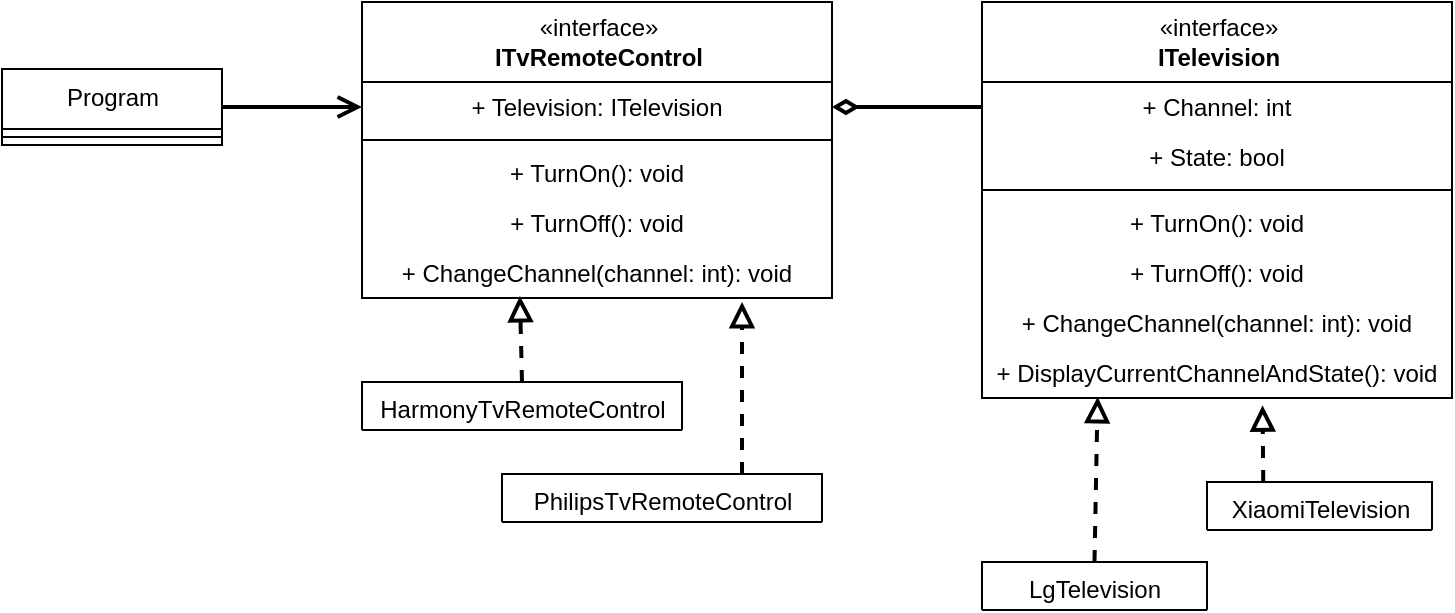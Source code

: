 <mxfile>
    <diagram id="n-HU4fG1coUEZPLs6XPE" name="Page-1">
        <mxGraphModel dx="754" dy="738" grid="1" gridSize="10" guides="1" tooltips="1" connect="1" arrows="1" fold="1" page="1" pageScale="1" pageWidth="1169" pageHeight="827" math="0" shadow="0">
            <root>
                <mxCell id="0"/>
                <mxCell id="1" parent="0"/>
                <mxCell id="7" value="&lt;span style=&quot;font-weight: 400;&quot;&gt;«interface»&lt;/span&gt;&lt;br style=&quot;font-weight: 400;&quot;&gt;ITvRemoteControl" style="swimlane;fontStyle=1;align=center;verticalAlign=middle;childLayout=stackLayout;horizontal=1;startSize=40;horizontalStack=0;resizeParent=1;resizeParentMax=0;resizeLast=0;collapsible=0;marginBottom=0;html=1;" parent="1" vertex="1">
                    <mxGeometry x="220" y="40" width="235" height="148" as="geometry"/>
                </mxCell>
                <mxCell id="73" value="+ Television: ITelevision" style="text;html=1;strokeColor=none;fillColor=none;align=center;verticalAlign=middle;spacingLeft=4;spacingRight=4;overflow=hidden;rotatable=0;points=[[0,0.5],[1,0.5]];portConstraint=eastwest;" vertex="1" parent="7">
                    <mxGeometry y="40" width="235" height="25" as="geometry"/>
                </mxCell>
                <mxCell id="72" value="" style="line;strokeWidth=1;fillColor=none;align=left;verticalAlign=middle;spacingTop=-1;spacingLeft=3;spacingRight=3;rotatable=0;labelPosition=right;points=[];portConstraint=eastwest;" vertex="1" parent="7">
                    <mxGeometry y="65" width="235" height="8" as="geometry"/>
                </mxCell>
                <mxCell id="71" value="+ TurnOn(): void" style="text;html=1;strokeColor=none;fillColor=none;align=center;verticalAlign=middle;spacingLeft=4;spacingRight=4;overflow=hidden;rotatable=0;points=[[0,0.5],[1,0.5]];portConstraint=eastwest;" vertex="1" parent="7">
                    <mxGeometry y="73" width="235" height="25" as="geometry"/>
                </mxCell>
                <mxCell id="74" value="+ TurnOff(): void" style="text;html=1;strokeColor=none;fillColor=none;align=center;verticalAlign=middle;spacingLeft=4;spacingRight=4;overflow=hidden;rotatable=0;points=[[0,0.5],[1,0.5]];portConstraint=eastwest;" vertex="1" parent="7">
                    <mxGeometry y="98" width="235" height="25" as="geometry"/>
                </mxCell>
                <mxCell id="75" value="+ ChangeChannel(channel: int): void" style="text;html=1;strokeColor=none;fillColor=none;align=center;verticalAlign=middle;spacingLeft=4;spacingRight=4;overflow=hidden;rotatable=0;points=[[0,0.5],[1,0.5]];portConstraint=eastwest;" vertex="1" parent="7">
                    <mxGeometry y="123" width="235" height="25" as="geometry"/>
                </mxCell>
                <mxCell id="25" value="Program" style="swimlane;fontStyle=0;align=center;verticalAlign=top;childLayout=stackLayout;horizontal=1;startSize=30;horizontalStack=0;resizeParent=1;resizeParentMax=0;resizeLast=0;collapsible=0;marginBottom=0;html=1;" parent="1" vertex="1">
                    <mxGeometry x="40" y="73.5" width="110" height="38" as="geometry"/>
                </mxCell>
                <mxCell id="30" value="" style="line;strokeWidth=1;fillColor=none;align=left;verticalAlign=middle;spacingTop=-1;spacingLeft=3;spacingRight=3;rotatable=0;labelPosition=right;points=[];portConstraint=eastwest;" parent="25" vertex="1">
                    <mxGeometry y="30" width="110" height="8" as="geometry"/>
                </mxCell>
                <mxCell id="36" value="" style="endArrow=open;startArrow=none;endFill=0;startFill=0;endSize=8;html=1;verticalAlign=bottom;labelBackgroundColor=none;strokeWidth=2;sketch=0;exitX=1;exitY=0.5;exitDx=0;exitDy=0;entryX=0;entryY=0.5;entryDx=0;entryDy=0;" parent="1" source="25" target="73" edge="1">
                    <mxGeometry width="160" relative="1" as="geometry">
                        <mxPoint x="170" y="90" as="sourcePoint"/>
                        <mxPoint x="253" y="89" as="targetPoint"/>
                    </mxGeometry>
                </mxCell>
                <mxCell id="37" value="HarmonyTvRemoteControl" style="swimlane;fontStyle=0;align=center;verticalAlign=top;childLayout=stackLayout;horizontal=1;startSize=30;horizontalStack=0;resizeParent=1;resizeParentMax=0;resizeLast=0;collapsible=0;marginBottom=0;html=1;" parent="1" vertex="1">
                    <mxGeometry x="220" y="230" width="160" height="24" as="geometry"/>
                </mxCell>
                <mxCell id="62" value="" style="endArrow=block;startArrow=none;endFill=0;startFill=0;endSize=8;html=1;verticalAlign=bottom;dashed=1;labelBackgroundColor=none;sketch=0;exitX=0.5;exitY=0;exitDx=0;exitDy=0;strokeWidth=2;entryX=0.336;entryY=0.96;entryDx=0;entryDy=0;entryPerimeter=0;" parent="1" source="37" target="75" edge="1">
                    <mxGeometry width="160" relative="1" as="geometry">
                        <mxPoint x="280" y="260" as="sourcePoint"/>
                        <mxPoint x="254" y="191" as="targetPoint"/>
                    </mxGeometry>
                </mxCell>
                <mxCell id="77" value="&lt;span style=&quot;font-weight: 400;&quot;&gt;«interface»&lt;/span&gt;&lt;br style=&quot;font-weight: 400;&quot;&gt;ITelevision" style="swimlane;fontStyle=1;align=center;verticalAlign=middle;childLayout=stackLayout;horizontal=1;startSize=40;horizontalStack=0;resizeParent=1;resizeParentMax=0;resizeLast=0;collapsible=0;marginBottom=0;html=1;" vertex="1" parent="1">
                    <mxGeometry x="530" y="40" width="235" height="198" as="geometry"/>
                </mxCell>
                <mxCell id="78" value="+ Channel: int" style="text;html=1;strokeColor=none;fillColor=none;align=center;verticalAlign=middle;spacingLeft=4;spacingRight=4;overflow=hidden;rotatable=0;points=[[0,0.5],[1,0.5]];portConstraint=eastwest;" vertex="1" parent="77">
                    <mxGeometry y="40" width="235" height="25" as="geometry"/>
                </mxCell>
                <mxCell id="79" value="+ State: bool" style="text;html=1;strokeColor=none;fillColor=none;align=center;verticalAlign=middle;spacingLeft=4;spacingRight=4;overflow=hidden;rotatable=0;points=[[0,0.5],[1,0.5]];portConstraint=eastwest;" vertex="1" parent="77">
                    <mxGeometry y="65" width="235" height="25" as="geometry"/>
                </mxCell>
                <mxCell id="80" value="" style="line;strokeWidth=1;fillColor=none;align=left;verticalAlign=middle;spacingTop=-1;spacingLeft=3;spacingRight=3;rotatable=0;labelPosition=right;points=[];portConstraint=eastwest;" vertex="1" parent="77">
                    <mxGeometry y="90" width="235" height="8" as="geometry"/>
                </mxCell>
                <mxCell id="81" value="+ TurnOn(): void" style="text;html=1;strokeColor=none;fillColor=none;align=center;verticalAlign=middle;spacingLeft=4;spacingRight=4;overflow=hidden;rotatable=0;points=[[0,0.5],[1,0.5]];portConstraint=eastwest;" vertex="1" parent="77">
                    <mxGeometry y="98" width="235" height="25" as="geometry"/>
                </mxCell>
                <mxCell id="82" value="+ TurnOff(): void" style="text;html=1;strokeColor=none;fillColor=none;align=center;verticalAlign=middle;spacingLeft=4;spacingRight=4;overflow=hidden;rotatable=0;points=[[0,0.5],[1,0.5]];portConstraint=eastwest;" vertex="1" parent="77">
                    <mxGeometry y="123" width="235" height="25" as="geometry"/>
                </mxCell>
                <mxCell id="83" value="+ ChangeChannel(channel: int): void" style="text;html=1;strokeColor=none;fillColor=none;align=center;verticalAlign=middle;spacingLeft=4;spacingRight=4;overflow=hidden;rotatable=0;points=[[0,0.5],[1,0.5]];portConstraint=eastwest;" vertex="1" parent="77">
                    <mxGeometry y="148" width="235" height="25" as="geometry"/>
                </mxCell>
                <mxCell id="84" value="+ DisplayCurrentChannelAndState(): void" style="text;html=1;strokeColor=none;fillColor=none;align=center;verticalAlign=middle;spacingLeft=4;spacingRight=4;overflow=hidden;rotatable=0;points=[[0,0.5],[1,0.5]];portConstraint=eastwest;" vertex="1" parent="77">
                    <mxGeometry y="173" width="235" height="25" as="geometry"/>
                </mxCell>
                <mxCell id="87" value="" style="endArrow=none;startArrow=diamondThin;endFill=0;startFill=0;html=1;verticalAlign=bottom;labelBackgroundColor=none;strokeWidth=2;startSize=8;endSize=8;exitX=1;exitY=0.5;exitDx=0;exitDy=0;entryX=0;entryY=0.5;entryDx=0;entryDy=0;" edge="1" parent="1" source="73" target="78">
                    <mxGeometry width="160" relative="1" as="geometry">
                        <mxPoint x="350" y="250" as="sourcePoint"/>
                        <mxPoint x="510" y="250" as="targetPoint"/>
                    </mxGeometry>
                </mxCell>
                <mxCell id="97" value="LgTelevision" style="swimlane;fontStyle=0;align=center;verticalAlign=top;childLayout=stackLayout;horizontal=1;startSize=24;horizontalStack=0;resizeParent=1;resizeParentMax=0;resizeLast=0;collapsible=0;marginBottom=0;html=1;" vertex="1" parent="1">
                    <mxGeometry x="530" y="320" width="112.5" height="24" as="geometry"/>
                </mxCell>
                <mxCell id="117" value="" style="endArrow=block;startArrow=none;endFill=0;startFill=0;endSize=8;html=1;verticalAlign=bottom;dashed=1;labelBackgroundColor=none;strokeWidth=2;entryX=0.246;entryY=0.98;entryDx=0;entryDy=0;entryPerimeter=0;exitX=0.5;exitY=0;exitDx=0;exitDy=0;" edge="1" parent="1" source="97" target="84">
                    <mxGeometry width="160" relative="1" as="geometry">
                        <mxPoint x="620" y="290" as="sourcePoint"/>
                        <mxPoint x="630" y="420" as="targetPoint"/>
                    </mxGeometry>
                </mxCell>
                <mxCell id="119" value="XiaomiTelevision" style="swimlane;fontStyle=0;align=center;verticalAlign=top;childLayout=stackLayout;horizontal=1;startSize=24;horizontalStack=0;resizeParent=1;resizeParentMax=0;resizeLast=0;collapsible=0;marginBottom=0;html=1;" vertex="1" parent="1">
                    <mxGeometry x="642.5" y="280" width="112.5" height="24" as="geometry"/>
                </mxCell>
                <mxCell id="120" value="" style="endArrow=block;startArrow=none;endFill=0;startFill=0;endSize=8;html=1;verticalAlign=bottom;dashed=1;labelBackgroundColor=none;strokeWidth=2;exitX=0.25;exitY=0;exitDx=0;exitDy=0;entryX=0.597;entryY=1.147;entryDx=0;entryDy=0;entryPerimeter=0;" edge="1" parent="1" source="119" target="84">
                    <mxGeometry width="160" relative="1" as="geometry">
                        <mxPoint x="596.25" y="296" as="sourcePoint"/>
                        <mxPoint x="690" y="240" as="targetPoint"/>
                    </mxGeometry>
                </mxCell>
                <mxCell id="122" value="PhilipsTvRemoteControl" style="swimlane;fontStyle=0;align=center;verticalAlign=top;childLayout=stackLayout;horizontal=1;startSize=30;horizontalStack=0;resizeParent=1;resizeParentMax=0;resizeLast=0;collapsible=0;marginBottom=0;html=1;" vertex="1" parent="1">
                    <mxGeometry x="290" y="276" width="160" height="24" as="geometry"/>
                </mxCell>
                <mxCell id="124" value="" style="endArrow=block;startArrow=none;endFill=0;startFill=0;endSize=8;html=1;verticalAlign=bottom;dashed=1;labelBackgroundColor=none;sketch=0;exitX=0.75;exitY=0;exitDx=0;exitDy=0;strokeWidth=2;" edge="1" parent="1" source="122">
                    <mxGeometry width="160" relative="1" as="geometry">
                        <mxPoint x="310" y="240" as="sourcePoint"/>
                        <mxPoint x="410" y="190" as="targetPoint"/>
                    </mxGeometry>
                </mxCell>
            </root>
        </mxGraphModel>
    </diagram>
</mxfile>